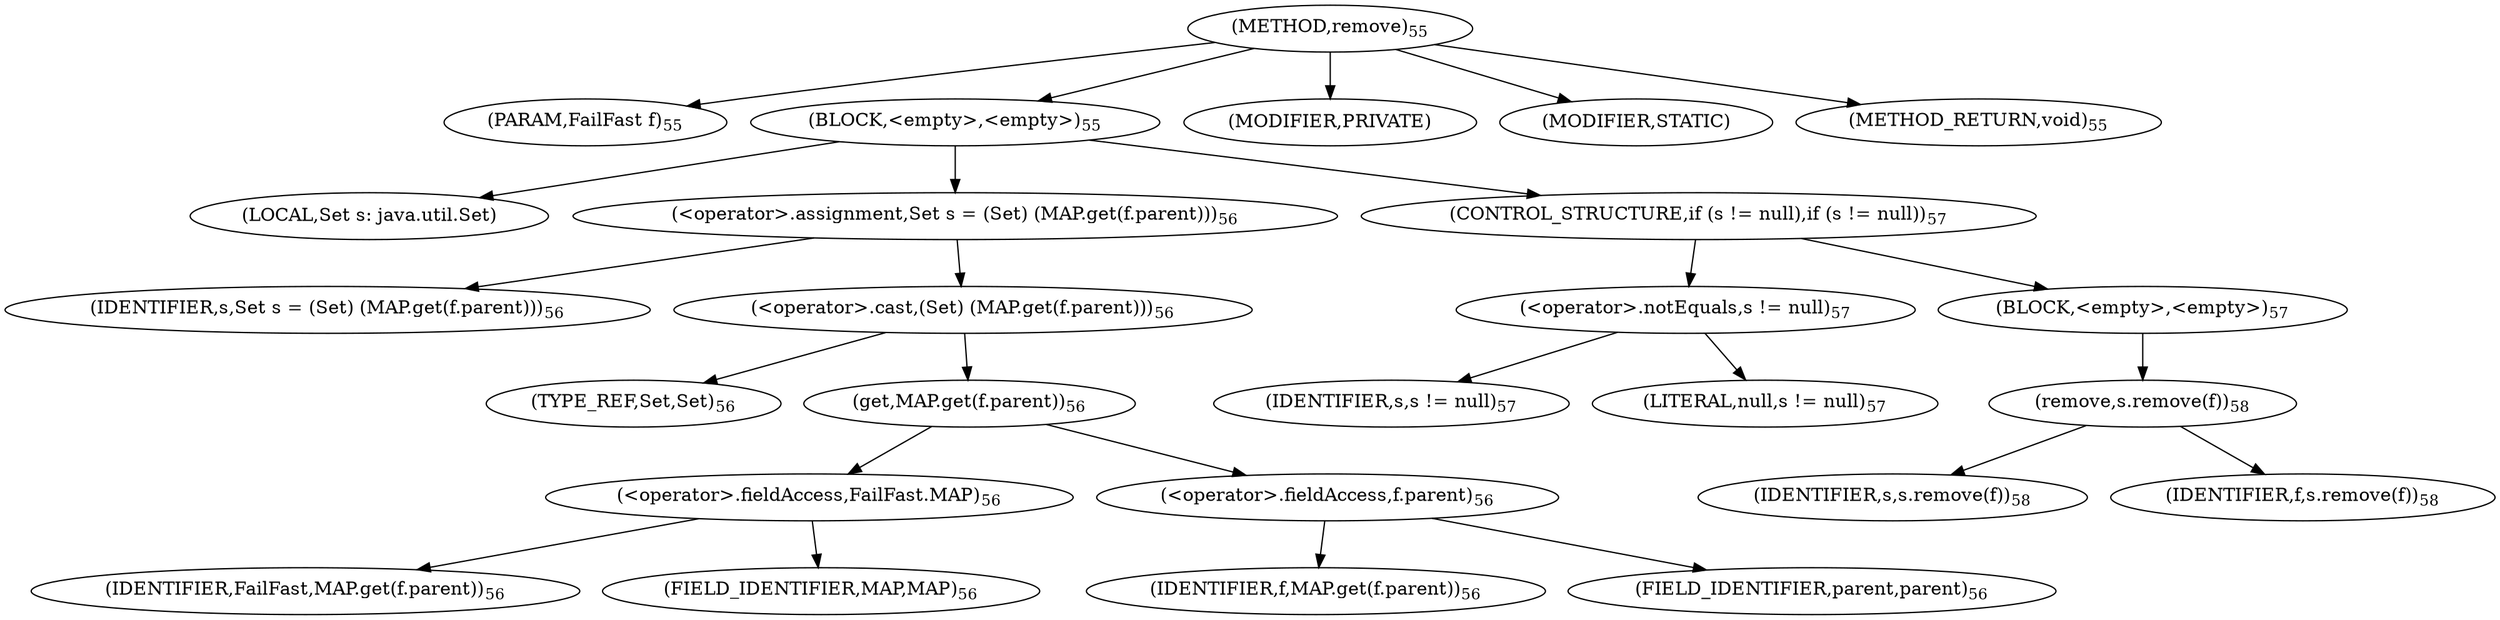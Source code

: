 digraph "remove" {  
"93" [label = <(METHOD,remove)<SUB>55</SUB>> ]
"94" [label = <(PARAM,FailFast f)<SUB>55</SUB>> ]
"95" [label = <(BLOCK,&lt;empty&gt;,&lt;empty&gt;)<SUB>55</SUB>> ]
"96" [label = <(LOCAL,Set s: java.util.Set)> ]
"97" [label = <(&lt;operator&gt;.assignment,Set s = (Set) (MAP.get(f.parent)))<SUB>56</SUB>> ]
"98" [label = <(IDENTIFIER,s,Set s = (Set) (MAP.get(f.parent)))<SUB>56</SUB>> ]
"99" [label = <(&lt;operator&gt;.cast,(Set) (MAP.get(f.parent)))<SUB>56</SUB>> ]
"100" [label = <(TYPE_REF,Set,Set)<SUB>56</SUB>> ]
"101" [label = <(get,MAP.get(f.parent))<SUB>56</SUB>> ]
"102" [label = <(&lt;operator&gt;.fieldAccess,FailFast.MAP)<SUB>56</SUB>> ]
"103" [label = <(IDENTIFIER,FailFast,MAP.get(f.parent))<SUB>56</SUB>> ]
"104" [label = <(FIELD_IDENTIFIER,MAP,MAP)<SUB>56</SUB>> ]
"105" [label = <(&lt;operator&gt;.fieldAccess,f.parent)<SUB>56</SUB>> ]
"106" [label = <(IDENTIFIER,f,MAP.get(f.parent))<SUB>56</SUB>> ]
"107" [label = <(FIELD_IDENTIFIER,parent,parent)<SUB>56</SUB>> ]
"108" [label = <(CONTROL_STRUCTURE,if (s != null),if (s != null))<SUB>57</SUB>> ]
"109" [label = <(&lt;operator&gt;.notEquals,s != null)<SUB>57</SUB>> ]
"110" [label = <(IDENTIFIER,s,s != null)<SUB>57</SUB>> ]
"111" [label = <(LITERAL,null,s != null)<SUB>57</SUB>> ]
"112" [label = <(BLOCK,&lt;empty&gt;,&lt;empty&gt;)<SUB>57</SUB>> ]
"113" [label = <(remove,s.remove(f))<SUB>58</SUB>> ]
"114" [label = <(IDENTIFIER,s,s.remove(f))<SUB>58</SUB>> ]
"115" [label = <(IDENTIFIER,f,s.remove(f))<SUB>58</SUB>> ]
"116" [label = <(MODIFIER,PRIVATE)> ]
"117" [label = <(MODIFIER,STATIC)> ]
"118" [label = <(METHOD_RETURN,void)<SUB>55</SUB>> ]
  "93" -> "94" 
  "93" -> "95" 
  "93" -> "116" 
  "93" -> "117" 
  "93" -> "118" 
  "95" -> "96" 
  "95" -> "97" 
  "95" -> "108" 
  "97" -> "98" 
  "97" -> "99" 
  "99" -> "100" 
  "99" -> "101" 
  "101" -> "102" 
  "101" -> "105" 
  "102" -> "103" 
  "102" -> "104" 
  "105" -> "106" 
  "105" -> "107" 
  "108" -> "109" 
  "108" -> "112" 
  "109" -> "110" 
  "109" -> "111" 
  "112" -> "113" 
  "113" -> "114" 
  "113" -> "115" 
}
